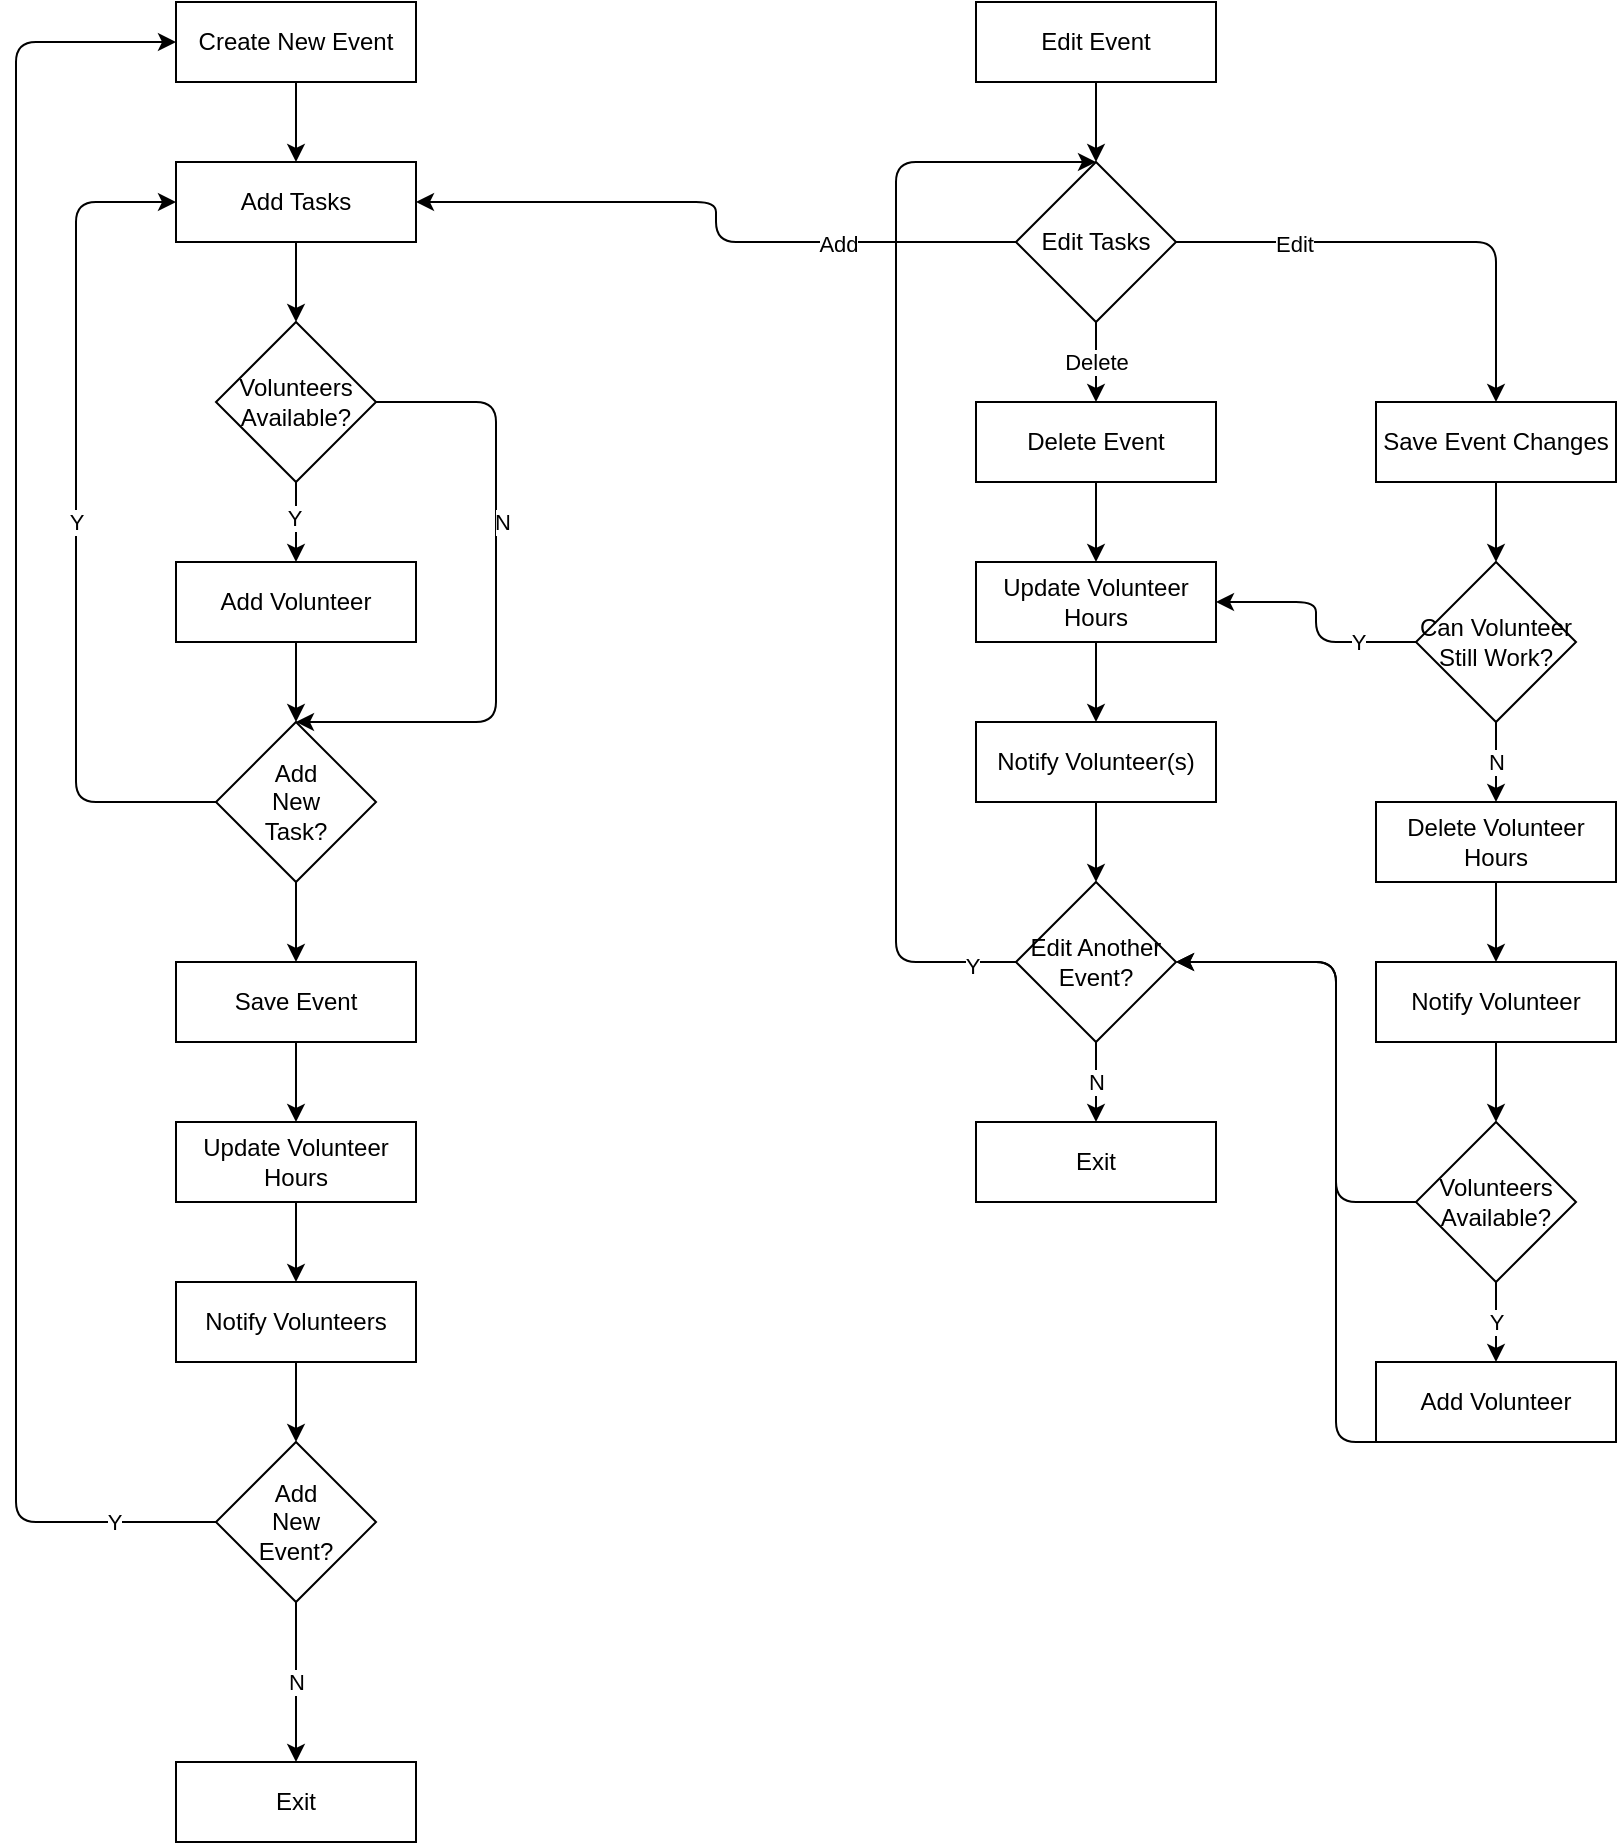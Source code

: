 <mxfile>
    <diagram id="CgshpIvLiMF8hQdI4Nls" name="Page-1">
        <mxGraphModel dx="707" dy="711" grid="1" gridSize="10" guides="1" tooltips="1" connect="1" arrows="1" fold="1" page="1" pageScale="1" pageWidth="850" pageHeight="1100" math="0" shadow="0">
            <root>
                <mxCell id="0"/>
                <mxCell id="1" parent="0"/>
                <mxCell id="5" style="edgeStyle=none;html=1;entryX=0.5;entryY=0;entryDx=0;entryDy=0;" edge="1" parent="1" source="2" target="4">
                    <mxGeometry relative="1" as="geometry"/>
                </mxCell>
                <mxCell id="2" value="Create New Event" style="rounded=0;whiteSpace=wrap;html=1;" vertex="1" parent="1">
                    <mxGeometry x="120" y="40" width="120" height="40" as="geometry"/>
                </mxCell>
                <mxCell id="7" style="edgeStyle=none;html=1;exitX=0.5;exitY=1;exitDx=0;exitDy=0;entryX=0.5;entryY=0;entryDx=0;entryDy=0;" edge="1" parent="1" source="4" target="6">
                    <mxGeometry relative="1" as="geometry"/>
                </mxCell>
                <mxCell id="4" value="Add Tasks" style="rounded=0;whiteSpace=wrap;html=1;" vertex="1" parent="1">
                    <mxGeometry x="120" y="120" width="120" height="40" as="geometry"/>
                </mxCell>
                <mxCell id="11" style="edgeStyle=none;html=1;exitX=0.5;exitY=1;exitDx=0;exitDy=0;entryX=0.5;entryY=0;entryDx=0;entryDy=0;" edge="1" parent="1" source="6" target="9">
                    <mxGeometry relative="1" as="geometry"/>
                </mxCell>
                <mxCell id="76" value="Y" style="edgeLabel;html=1;align=center;verticalAlign=middle;resizable=0;points=[];" vertex="1" connectable="0" parent="11">
                    <mxGeometry x="-0.108" y="-1" relative="1" as="geometry">
                        <mxPoint as="offset"/>
                    </mxGeometry>
                </mxCell>
                <mxCell id="12" style="edgeStyle=elbowEdgeStyle;html=1;exitX=1;exitY=0.5;exitDx=0;exitDy=0;entryX=0.5;entryY=0;entryDx=0;entryDy=0;" edge="1" parent="1" source="6" target="10">
                    <mxGeometry relative="1" as="geometry">
                        <Array as="points">
                            <mxPoint x="280" y="320"/>
                        </Array>
                    </mxGeometry>
                </mxCell>
                <mxCell id="27" value="N" style="edgeLabel;html=1;align=center;verticalAlign=middle;resizable=0;points=[];" vertex="1" connectable="0" parent="12">
                    <mxGeometry x="-0.253" y="3" relative="1" as="geometry">
                        <mxPoint as="offset"/>
                    </mxGeometry>
                </mxCell>
                <mxCell id="6" value="Volunteers&lt;br&gt;Available?" style="rhombus;whiteSpace=wrap;html=1;" vertex="1" parent="1">
                    <mxGeometry x="140" y="200" width="80" height="80" as="geometry"/>
                </mxCell>
                <mxCell id="13" style="edgeStyle=elbowEdgeStyle;html=1;exitX=0.5;exitY=1;exitDx=0;exitDy=0;" edge="1" parent="1" source="9">
                    <mxGeometry relative="1" as="geometry">
                        <mxPoint x="180" y="400" as="targetPoint"/>
                    </mxGeometry>
                </mxCell>
                <mxCell id="9" value="Add Volunteer" style="rounded=0;whiteSpace=wrap;html=1;" vertex="1" parent="1">
                    <mxGeometry x="120" y="320" width="120" height="40" as="geometry"/>
                </mxCell>
                <mxCell id="15" value="Y" style="edgeStyle=elbowEdgeStyle;html=1;exitX=0;exitY=0.5;exitDx=0;exitDy=0;entryX=0;entryY=0.5;entryDx=0;entryDy=0;elbow=vertical;" edge="1" parent="1" source="10" target="4">
                    <mxGeometry relative="1" as="geometry">
                        <Array as="points">
                            <mxPoint x="70" y="210"/>
                        </Array>
                    </mxGeometry>
                </mxCell>
                <mxCell id="20" style="edgeStyle=elbowEdgeStyle;html=1;exitX=0.5;exitY=1;exitDx=0;exitDy=0;entryX=0.5;entryY=0;entryDx=0;entryDy=0;" edge="1" parent="1" source="10" target="17">
                    <mxGeometry relative="1" as="geometry"/>
                </mxCell>
                <mxCell id="10" value="Add&lt;br&gt;New&lt;br&gt;Task?" style="rhombus;whiteSpace=wrap;html=1;" vertex="1" parent="1">
                    <mxGeometry x="140" y="400" width="80" height="80" as="geometry"/>
                </mxCell>
                <mxCell id="39" style="edgeStyle=elbowEdgeStyle;html=1;exitX=0.5;exitY=1;exitDx=0;exitDy=0;entryX=0.5;entryY=0;entryDx=0;entryDy=0;" edge="1" parent="1" source="17" target="38">
                    <mxGeometry relative="1" as="geometry"/>
                </mxCell>
                <mxCell id="17" value="Save Event" style="rounded=0;whiteSpace=wrap;html=1;" vertex="1" parent="1">
                    <mxGeometry x="120" y="520" width="120" height="40" as="geometry"/>
                </mxCell>
                <mxCell id="22" style="edgeStyle=elbowEdgeStyle;html=1;exitX=0;exitY=0.5;exitDx=0;exitDy=0;entryX=0;entryY=0.5;entryDx=0;entryDy=0;" edge="1" parent="1" source="21" target="2">
                    <mxGeometry relative="1" as="geometry">
                        <Array as="points">
                            <mxPoint x="40" y="290"/>
                        </Array>
                    </mxGeometry>
                </mxCell>
                <mxCell id="26" value="Y" style="edgeLabel;html=1;align=center;verticalAlign=middle;resizable=0;points=[];" vertex="1" connectable="0" parent="22">
                    <mxGeometry x="-0.888" relative="1" as="geometry">
                        <mxPoint as="offset"/>
                    </mxGeometry>
                </mxCell>
                <mxCell id="24" value="N" style="edgeStyle=elbowEdgeStyle;html=1;exitX=0.5;exitY=1;exitDx=0;exitDy=0;entryX=0.5;entryY=0;entryDx=0;entryDy=0;elbow=vertical;" edge="1" parent="1" source="21" target="25">
                    <mxGeometry relative="1" as="geometry">
                        <mxPoint x="180" y="790" as="targetPoint"/>
                    </mxGeometry>
                </mxCell>
                <mxCell id="21" value="Add&lt;br&gt;New&lt;br&gt;Event?" style="rhombus;whiteSpace=wrap;html=1;" vertex="1" parent="1">
                    <mxGeometry x="140" y="760" width="80" height="80" as="geometry"/>
                </mxCell>
                <mxCell id="25" value="Exit" style="rounded=0;whiteSpace=wrap;html=1;" vertex="1" parent="1">
                    <mxGeometry x="120" y="920" width="120" height="40" as="geometry"/>
                </mxCell>
                <mxCell id="30" style="edgeStyle=elbowEdgeStyle;html=1;exitX=0.5;exitY=1;exitDx=0;exitDy=0;entryX=0.5;entryY=0;entryDx=0;entryDy=0;" edge="1" parent="1" source="28" target="21">
                    <mxGeometry relative="1" as="geometry"/>
                </mxCell>
                <mxCell id="28" value="Notify Volunteers" style="rounded=0;whiteSpace=wrap;html=1;" vertex="1" parent="1">
                    <mxGeometry x="120" y="680" width="120" height="40" as="geometry"/>
                </mxCell>
                <mxCell id="60" style="edgeStyle=elbowEdgeStyle;html=1;exitX=0.5;exitY=1;exitDx=0;exitDy=0;entryX=0.5;entryY=0;entryDx=0;entryDy=0;" edge="1" parent="1" source="34" target="35">
                    <mxGeometry relative="1" as="geometry"/>
                </mxCell>
                <mxCell id="34" value="Edit Event" style="rounded=0;whiteSpace=wrap;html=1;" vertex="1" parent="1">
                    <mxGeometry x="520" y="40" width="120" height="40" as="geometry"/>
                </mxCell>
                <mxCell id="43" value="Delete" style="edgeStyle=elbowEdgeStyle;html=1;exitX=0.5;exitY=1;exitDx=0;exitDy=0;entryX=0.5;entryY=0;entryDx=0;entryDy=0;elbow=vertical;" edge="1" parent="1" source="35" target="36">
                    <mxGeometry relative="1" as="geometry"/>
                </mxCell>
                <mxCell id="46" style="edgeStyle=elbowEdgeStyle;html=1;exitX=0;exitY=0.5;exitDx=0;exitDy=0;entryX=1;entryY=0.5;entryDx=0;entryDy=0;" edge="1" parent="1" source="35" target="4">
                    <mxGeometry relative="1" as="geometry"/>
                </mxCell>
                <mxCell id="47" value="Add" style="edgeLabel;html=1;align=center;verticalAlign=middle;resizable=0;points=[];" vertex="1" connectable="0" parent="46">
                    <mxGeometry x="-0.443" y="1" relative="1" as="geometry">
                        <mxPoint as="offset"/>
                    </mxGeometry>
                </mxCell>
                <mxCell id="59" style="edgeStyle=elbowEdgeStyle;html=1;exitX=1;exitY=0.5;exitDx=0;exitDy=0;entryX=0.5;entryY=0;entryDx=0;entryDy=0;" edge="1" parent="1" source="35" target="50">
                    <mxGeometry relative="1" as="geometry">
                        <Array as="points">
                            <mxPoint x="780" y="200"/>
                        </Array>
                    </mxGeometry>
                </mxCell>
                <mxCell id="61" value="Edit" style="edgeLabel;html=1;align=center;verticalAlign=middle;resizable=0;points=[];" vertex="1" connectable="0" parent="59">
                    <mxGeometry x="-0.511" y="-1" relative="1" as="geometry">
                        <mxPoint as="offset"/>
                    </mxGeometry>
                </mxCell>
                <mxCell id="35" value="Edit Tasks" style="rhombus;whiteSpace=wrap;html=1;" vertex="1" parent="1">
                    <mxGeometry x="540" y="120" width="80" height="80" as="geometry"/>
                </mxCell>
                <mxCell id="44" style="edgeStyle=elbowEdgeStyle;html=1;exitX=0.5;exitY=1;exitDx=0;exitDy=0;entryX=0.5;entryY=0;entryDx=0;entryDy=0;" edge="1" parent="1" source="36" target="42">
                    <mxGeometry relative="1" as="geometry"/>
                </mxCell>
                <mxCell id="36" value="Delete Event" style="rounded=0;whiteSpace=wrap;html=1;" vertex="1" parent="1">
                    <mxGeometry x="520" y="240" width="120" height="40" as="geometry"/>
                </mxCell>
                <mxCell id="40" style="edgeStyle=elbowEdgeStyle;html=1;exitX=0.5;exitY=1;exitDx=0;exitDy=0;entryX=0.5;entryY=0;entryDx=0;entryDy=0;" edge="1" parent="1" source="38" target="28">
                    <mxGeometry relative="1" as="geometry"/>
                </mxCell>
                <mxCell id="38" value="Update Volunteer Hours" style="rounded=0;whiteSpace=wrap;html=1;" vertex="1" parent="1">
                    <mxGeometry x="120" y="600" width="120" height="40" as="geometry"/>
                </mxCell>
                <mxCell id="49" style="edgeStyle=elbowEdgeStyle;html=1;exitX=0.5;exitY=1;exitDx=0;exitDy=0;entryX=0.5;entryY=0;entryDx=0;entryDy=0;" edge="1" parent="1" source="41" target="48">
                    <mxGeometry relative="1" as="geometry"/>
                </mxCell>
                <mxCell id="41" value="Notify Volunteer(s)" style="rounded=0;whiteSpace=wrap;html=1;" vertex="1" parent="1">
                    <mxGeometry x="520" y="400" width="120" height="40" as="geometry"/>
                </mxCell>
                <mxCell id="45" style="edgeStyle=elbowEdgeStyle;html=1;exitX=0.5;exitY=1;exitDx=0;exitDy=0;entryX=0.5;entryY=0;entryDx=0;entryDy=0;" edge="1" parent="1" source="42" target="41">
                    <mxGeometry relative="1" as="geometry"/>
                </mxCell>
                <mxCell id="42" value="Update Volunteer Hours" style="rounded=0;whiteSpace=wrap;html=1;" vertex="1" parent="1">
                    <mxGeometry x="520" y="320" width="120" height="40" as="geometry"/>
                </mxCell>
                <mxCell id="86" value="N" style="edgeStyle=elbowEdgeStyle;html=1;exitX=0.5;exitY=1;exitDx=0;exitDy=0;entryX=0.5;entryY=0;entryDx=0;entryDy=0;elbow=vertical;" edge="1" parent="1" source="48" target="85">
                    <mxGeometry relative="1" as="geometry"/>
                </mxCell>
                <mxCell id="87" style="edgeStyle=elbowEdgeStyle;html=1;exitX=0;exitY=0.5;exitDx=0;exitDy=0;entryX=0.5;entryY=0;entryDx=0;entryDy=0;" edge="1" parent="1" source="48" target="35">
                    <mxGeometry relative="1" as="geometry">
                        <Array as="points">
                            <mxPoint x="480" y="300"/>
                        </Array>
                    </mxGeometry>
                </mxCell>
                <mxCell id="88" value="Y" style="edgeLabel;html=1;align=center;verticalAlign=middle;resizable=0;points=[];" vertex="1" connectable="0" parent="87">
                    <mxGeometry x="-0.919" y="2" relative="1" as="geometry">
                        <mxPoint as="offset"/>
                    </mxGeometry>
                </mxCell>
                <mxCell id="48" value="Edit Another Event?" style="rhombus;whiteSpace=wrap;html=1;" vertex="1" parent="1">
                    <mxGeometry x="540" y="480" width="80" height="80" as="geometry"/>
                </mxCell>
                <mxCell id="58" style="edgeStyle=elbowEdgeStyle;html=1;exitX=0.5;exitY=1;exitDx=0;exitDy=0;entryX=0.5;entryY=0;entryDx=0;entryDy=0;" edge="1" parent="1" source="50" target="51">
                    <mxGeometry relative="1" as="geometry"/>
                </mxCell>
                <mxCell id="50" value="Save Event Changes" style="rounded=0;whiteSpace=wrap;html=1;" vertex="1" parent="1">
                    <mxGeometry x="720" y="240" width="120" height="40" as="geometry"/>
                </mxCell>
                <mxCell id="56" style="edgeStyle=elbowEdgeStyle;html=1;exitX=0;exitY=0.5;exitDx=0;exitDy=0;entryX=1;entryY=0.5;entryDx=0;entryDy=0;" edge="1" parent="1" source="51" target="42">
                    <mxGeometry relative="1" as="geometry"/>
                </mxCell>
                <mxCell id="57" value="Y" style="edgeLabel;html=1;align=center;verticalAlign=middle;resizable=0;points=[];" vertex="1" connectable="0" parent="56">
                    <mxGeometry x="-0.511" relative="1" as="geometry">
                        <mxPoint as="offset"/>
                    </mxGeometry>
                </mxCell>
                <mxCell id="81" value="N" style="edgeStyle=elbowEdgeStyle;html=1;exitX=0.5;exitY=1;exitDx=0;exitDy=0;entryX=0.5;entryY=0;entryDx=0;entryDy=0;elbow=vertical;" edge="1" parent="1" source="51" target="78">
                    <mxGeometry relative="1" as="geometry"/>
                </mxCell>
                <mxCell id="51" value="Can Volunteer Still Work?" style="rhombus;whiteSpace=wrap;html=1;" vertex="1" parent="1">
                    <mxGeometry x="740" y="320" width="80" height="80" as="geometry"/>
                </mxCell>
                <mxCell id="69" value="Y" style="edgeStyle=none;html=1;exitX=0.5;exitY=1;exitDx=0;exitDy=0;entryX=0.5;entryY=0;entryDx=0;entryDy=0;" edge="1" parent="1" source="72" target="74">
                    <mxGeometry relative="1" as="geometry"/>
                </mxCell>
                <mxCell id="77" style="edgeStyle=elbowEdgeStyle;html=1;exitX=0;exitY=0.5;exitDx=0;exitDy=0;entryX=1;entryY=0.5;entryDx=0;entryDy=0;" edge="1" parent="1" source="72" target="48">
                    <mxGeometry relative="1" as="geometry">
                        <Array as="points">
                            <mxPoint x="700" y="570"/>
                        </Array>
                    </mxGeometry>
                </mxCell>
                <mxCell id="72" value="Volunteers&lt;br&gt;Available?" style="rhombus;whiteSpace=wrap;html=1;" vertex="1" parent="1">
                    <mxGeometry x="740" y="600" width="80" height="80" as="geometry"/>
                </mxCell>
                <mxCell id="80" style="edgeStyle=elbowEdgeStyle;html=1;exitX=0.5;exitY=1;exitDx=0;exitDy=0;" edge="1" parent="1" source="74">
                    <mxGeometry relative="1" as="geometry">
                        <mxPoint x="620" y="520" as="targetPoint"/>
                        <Array as="points">
                            <mxPoint x="700" y="770"/>
                        </Array>
                    </mxGeometry>
                </mxCell>
                <mxCell id="74" value="Add Volunteer" style="rounded=0;whiteSpace=wrap;html=1;" vertex="1" parent="1">
                    <mxGeometry x="720" y="720" width="120" height="40" as="geometry"/>
                </mxCell>
                <mxCell id="84" style="edgeStyle=elbowEdgeStyle;html=1;exitX=0.5;exitY=1;exitDx=0;exitDy=0;entryX=0.5;entryY=0;entryDx=0;entryDy=0;" edge="1" parent="1" source="78" target="79">
                    <mxGeometry relative="1" as="geometry"/>
                </mxCell>
                <mxCell id="78" value="Delete Volunteer Hours" style="rounded=0;whiteSpace=wrap;html=1;" vertex="1" parent="1">
                    <mxGeometry x="720" y="440" width="120" height="40" as="geometry"/>
                </mxCell>
                <mxCell id="83" style="edgeStyle=elbowEdgeStyle;html=1;exitX=0.5;exitY=1;exitDx=0;exitDy=0;entryX=0.5;entryY=0;entryDx=0;entryDy=0;" edge="1" parent="1" source="79" target="72">
                    <mxGeometry relative="1" as="geometry"/>
                </mxCell>
                <mxCell id="79" value="Notify Volunteer" style="rounded=0;whiteSpace=wrap;html=1;" vertex="1" parent="1">
                    <mxGeometry x="720" y="520" width="120" height="40" as="geometry"/>
                </mxCell>
                <mxCell id="85" value="Exit" style="rounded=0;whiteSpace=wrap;html=1;" vertex="1" parent="1">
                    <mxGeometry x="520" y="600" width="120" height="40" as="geometry"/>
                </mxCell>
            </root>
        </mxGraphModel>
    </diagram>
</mxfile>